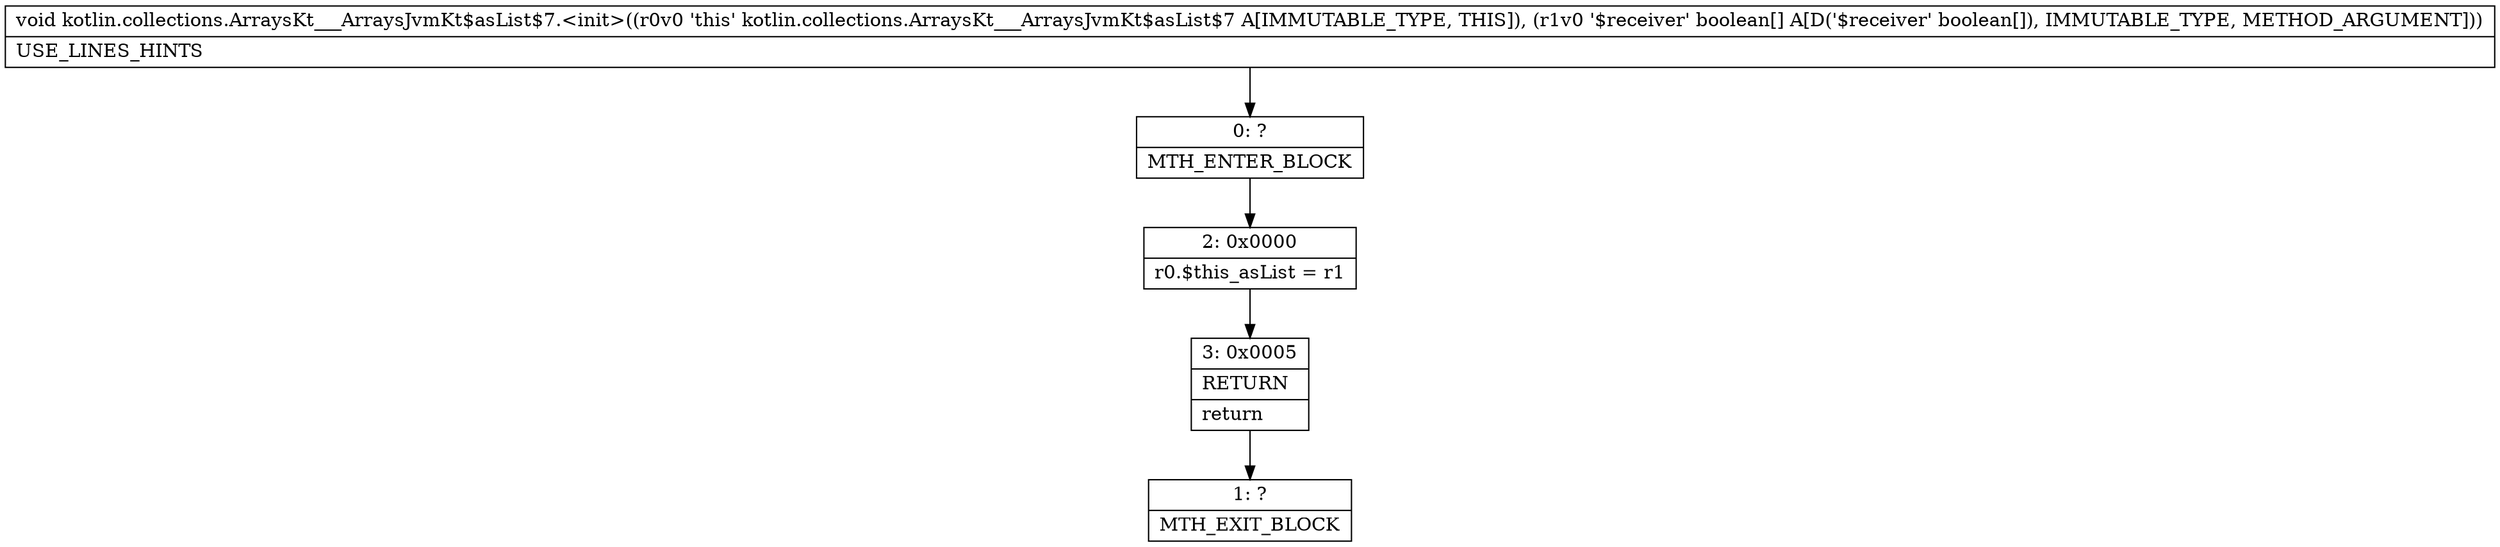 digraph "CFG forkotlin.collections.ArraysKt___ArraysJvmKt$asList$7.\<init\>([Z)V" {
Node_0 [shape=record,label="{0\:\ ?|MTH_ENTER_BLOCK\l}"];
Node_2 [shape=record,label="{2\:\ 0x0000|r0.$this_asList = r1\l}"];
Node_3 [shape=record,label="{3\:\ 0x0005|RETURN\l|return\l}"];
Node_1 [shape=record,label="{1\:\ ?|MTH_EXIT_BLOCK\l}"];
MethodNode[shape=record,label="{void kotlin.collections.ArraysKt___ArraysJvmKt$asList$7.\<init\>((r0v0 'this' kotlin.collections.ArraysKt___ArraysJvmKt$asList$7 A[IMMUTABLE_TYPE, THIS]), (r1v0 '$receiver' boolean[] A[D('$receiver' boolean[]), IMMUTABLE_TYPE, METHOD_ARGUMENT]))  | USE_LINES_HINTS\l}"];
MethodNode -> Node_0;Node_0 -> Node_2;
Node_2 -> Node_3;
Node_3 -> Node_1;
}

